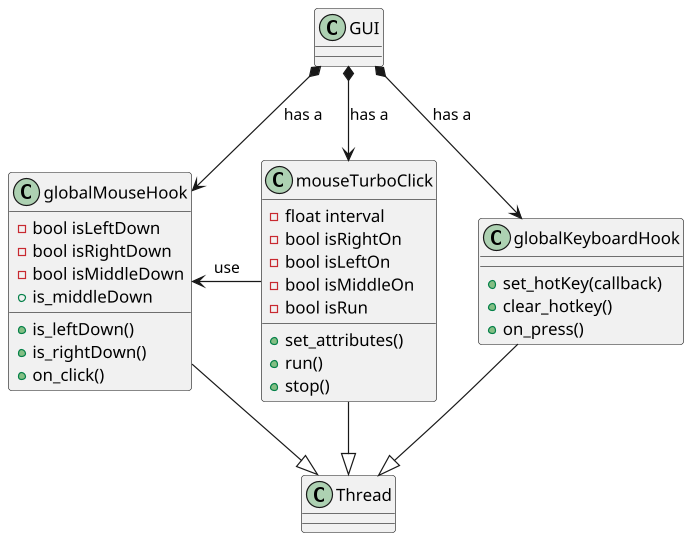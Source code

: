 @startuml
scale 1.2
class GUI
class globalMouseHook{
    - bool isLeftDown
    - bool isRightDown
    - bool isMiddleDown
    + is_leftDown()
    + is_rightDown()
    + is_middleDown
    + on_click()
}
class globalKeyboardHook{
    + set_hotKey(callback)
    + clear_hotkey()
    + on_press()
}
class mouseTurboClick{
    - float interval
    - bool isRightOn
    - bool isLeftOn
    - bool isMiddleOn
    - bool isRun 
    + set_attributes()
    + run()
    + stop()
}

globalMouseHook --|> Thread
globalKeyboardHook --|> Thread
mouseTurboClick --|> Thread

GUI *--> globalMouseHook : has a
GUI *--> globalKeyboardHook : has a
GUI *--> mouseTurboClick : has a
mouseTurboClick -left-> globalMouseHook : use
@enduml